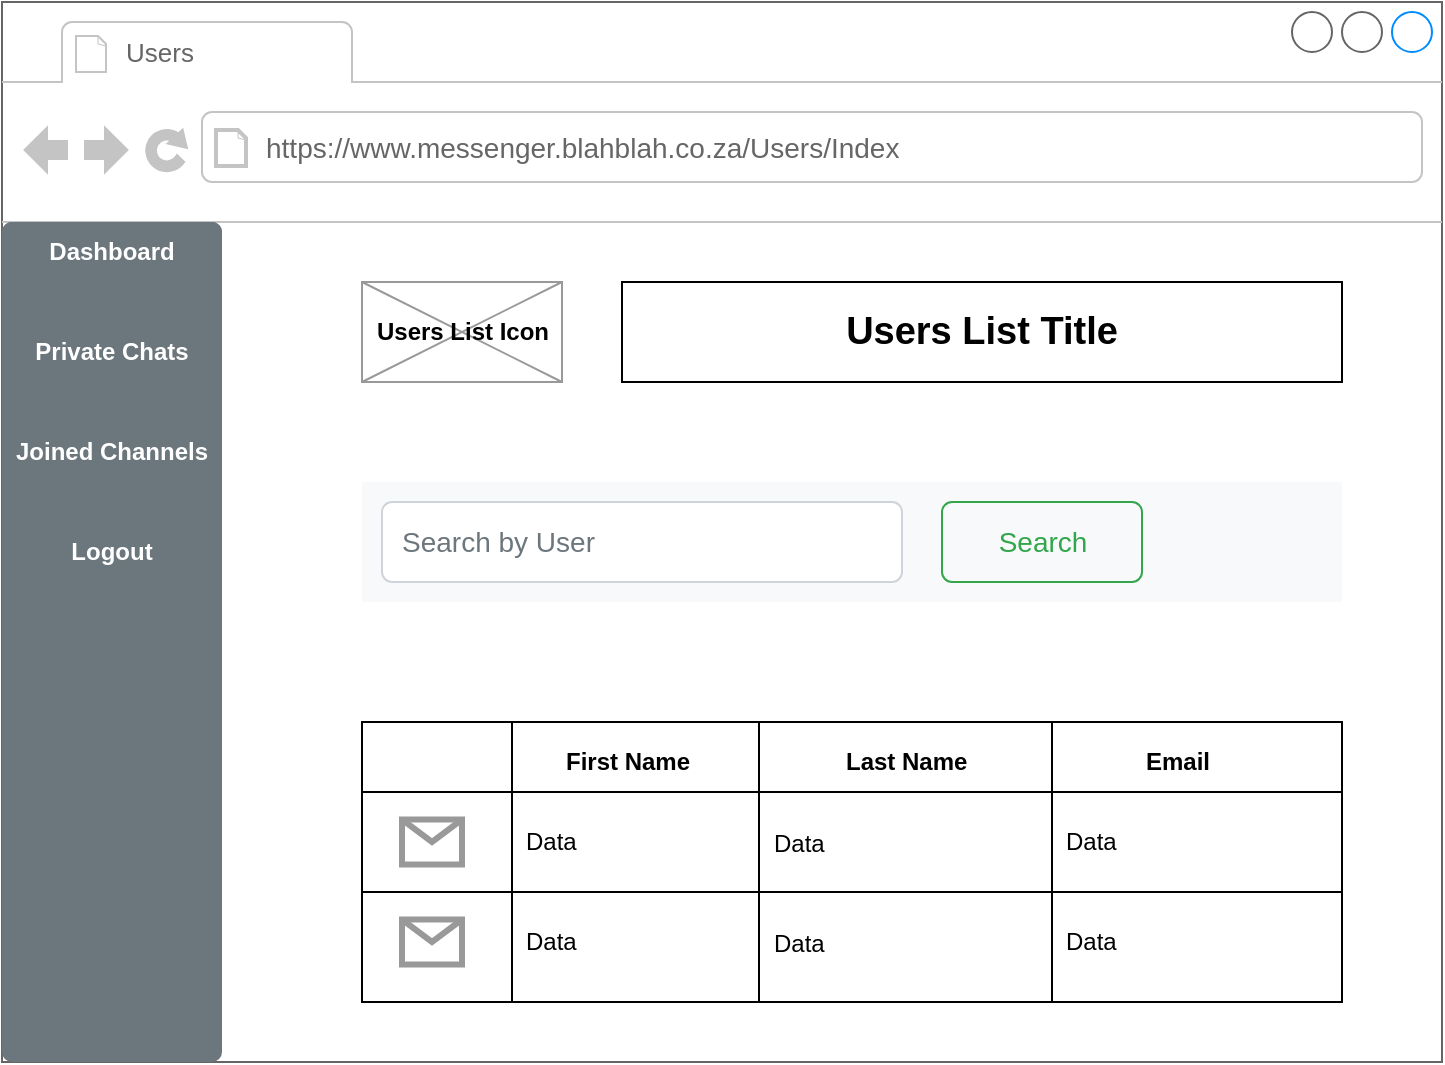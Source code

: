<mxfile version="13.3.5" type="device"><diagram id="tsvzqU6DXO0SFcKl0I4h" name="Page-1"><mxGraphModel dx="1086" dy="806" grid="1" gridSize="10" guides="1" tooltips="1" connect="1" arrows="1" fold="1" page="1" pageScale="1" pageWidth="827" pageHeight="1169" math="0" shadow="0"><root><mxCell id="0"/><mxCell id="1" parent="0"/><mxCell id="QeXJ9FBgyPUMtP8aJwlI-1" value="" style="strokeWidth=1;shadow=0;dashed=0;align=center;html=1;shape=mxgraph.mockup.containers.browserWindow;rSize=0;strokeColor=#666666;strokeColor2=#008cff;strokeColor3=#c4c4c4;mainText=,;recursiveResize=0;" parent="1" vertex="1"><mxGeometry x="40" y="80" width="720" height="530" as="geometry"/></mxCell><mxCell id="QeXJ9FBgyPUMtP8aJwlI-2" value="&lt;font style=&quot;font-size: 13px&quot;&gt;Users&lt;/font&gt;" style="strokeWidth=1;shadow=0;dashed=0;align=center;html=1;shape=mxgraph.mockup.containers.anchor;fontSize=17;fontColor=#666666;align=left;" parent="QeXJ9FBgyPUMtP8aJwlI-1" vertex="1"><mxGeometry x="60" y="12" width="110" height="26" as="geometry"/></mxCell><mxCell id="QeXJ9FBgyPUMtP8aJwlI-3" value="&lt;span style=&quot;font-size: 14px&quot;&gt;https://www.messenger.blahblah.co.za/Users/Index&lt;/span&gt;" style="strokeWidth=1;shadow=0;dashed=0;align=center;html=1;shape=mxgraph.mockup.containers.anchor;rSize=0;fontSize=17;fontColor=#666666;align=left;" parent="QeXJ9FBgyPUMtP8aJwlI-1" vertex="1"><mxGeometry x="130" y="60" width="330" height="26" as="geometry"/></mxCell><mxCell id="QeXJ9FBgyPUMtP8aJwlI-4" value="&lt;b&gt;Users List Icon&lt;/b&gt;" style="verticalLabelPosition=middle;shadow=0;dashed=0;align=center;html=1;verticalAlign=middle;strokeWidth=1;shape=mxgraph.mockup.graphics.simpleIcon;strokeColor=#999999;labelPosition=center;" parent="QeXJ9FBgyPUMtP8aJwlI-1" vertex="1"><mxGeometry x="180" y="140" width="100" height="50" as="geometry"/></mxCell><mxCell id="QeXJ9FBgyPUMtP8aJwlI-5" value="&lt;b&gt;&lt;font style=&quot;font-size: 19px&quot;&gt;Users List Title&lt;/font&gt;&lt;/b&gt;" style="rounded=0;whiteSpace=wrap;html=1;" parent="QeXJ9FBgyPUMtP8aJwlI-1" vertex="1"><mxGeometry x="310" y="140" width="360" height="50" as="geometry"/></mxCell><mxCell id="QeXJ9FBgyPUMtP8aJwlI-6" value="" style="html=1;shadow=0;dashed=0;shape=mxgraph.bootstrap.rrect;rSize=5;strokeColor=none;html=1;whiteSpace=wrap;fillColor=#6C767D;fontColor=#ffffff;" parent="QeXJ9FBgyPUMtP8aJwlI-1" vertex="1"><mxGeometry y="110" width="110" height="420" as="geometry"/></mxCell><mxCell id="QeXJ9FBgyPUMtP8aJwlI-7" value="&lt;font color=&quot;#ffffff&quot;&gt;&lt;b&gt;Dashboard&lt;/b&gt;&lt;/font&gt;" style="strokeColor=inherit;fillColor=inherit;gradientColor=inherit;fontColor=inherit;html=1;shadow=0;dashed=0;shape=mxgraph.bootstrap.topButton;rSize=5;perimeter=none;whiteSpace=wrap;resizeWidth=1;" parent="QeXJ9FBgyPUMtP8aJwlI-6" vertex="1"><mxGeometry width="110.0" height="30" relative="1" as="geometry"/></mxCell><mxCell id="QeXJ9FBgyPUMtP8aJwlI-8" value="&lt;font color=&quot;#ffffff&quot;&gt;&lt;b&gt;Private Chats&lt;/b&gt;&lt;/font&gt;" style="strokeColor=inherit;fillColor=inherit;gradientColor=inherit;fontColor=inherit;html=1;shadow=0;dashed=0;perimeter=none;whiteSpace=wrap;resizeWidth=1;" parent="QeXJ9FBgyPUMtP8aJwlI-6" vertex="1"><mxGeometry width="110.0" height="30" relative="1" as="geometry"><mxPoint y="50" as="offset"/></mxGeometry></mxCell><mxCell id="QeXJ9FBgyPUMtP8aJwlI-9" value="&lt;font color=&quot;#ffffff&quot;&gt;&lt;b&gt;Joined Channels&lt;/b&gt;&lt;/font&gt;" style="strokeColor=inherit;fillColor=inherit;gradientColor=inherit;fontColor=inherit;html=1;shadow=0;dashed=0;perimeter=none;whiteSpace=wrap;resizeWidth=1;" parent="QeXJ9FBgyPUMtP8aJwlI-6" vertex="1"><mxGeometry width="110.0" height="30" relative="1" as="geometry"><mxPoint y="100" as="offset"/></mxGeometry></mxCell><mxCell id="QeXJ9FBgyPUMtP8aJwlI-10" value="&lt;font color=&quot;#ffffff&quot;&gt;&lt;b&gt;Logout&lt;/b&gt;&lt;/font&gt;" style="strokeColor=inherit;fillColor=inherit;gradientColor=inherit;fontColor=inherit;html=1;shadow=0;dashed=0;perimeter=none;whiteSpace=wrap;resizeWidth=1;" parent="QeXJ9FBgyPUMtP8aJwlI-6" vertex="1"><mxGeometry width="110.0" height="30" relative="1" as="geometry"><mxPoint y="150" as="offset"/></mxGeometry></mxCell><mxCell id="QeXJ9FBgyPUMtP8aJwlI-31" value="" style="html=1;shadow=0;dashed=0;fillColor=#F8F9FA;strokeColor=none;fontSize=16;fontColor=#181819;align=left;spacing=15;" parent="QeXJ9FBgyPUMtP8aJwlI-1" vertex="1"><mxGeometry x="180" y="240" width="490" height="60" as="geometry"/></mxCell><mxCell id="QeXJ9FBgyPUMtP8aJwlI-32" value="Search by User" style="html=1;shadow=0;dashed=0;shape=mxgraph.bootstrap.rrect;rSize=5;fontSize=14;fontColor=#6C767D;strokeColor=#CED4DA;fillColor=#ffffff;align=left;spacing=10;" parent="QeXJ9FBgyPUMtP8aJwlI-31" vertex="1"><mxGeometry width="260" height="40" relative="1" as="geometry"><mxPoint x="10" y="10" as="offset"/></mxGeometry></mxCell><mxCell id="QeXJ9FBgyPUMtP8aJwlI-33" value="Search" style="html=1;shadow=0;dashed=0;shape=mxgraph.bootstrap.rrect;rSize=5;fontSize=14;fontColor=#33A64C;strokeColor=#33A64C;fillColor=none;" parent="QeXJ9FBgyPUMtP8aJwlI-31" vertex="1"><mxGeometry width="100" height="40" relative="1" as="geometry"><mxPoint x="290" y="10" as="offset"/></mxGeometry></mxCell><mxCell id="QeXJ9FBgyPUMtP8aJwlI-36" value="" style="rounded=0;whiteSpace=wrap;html=1;" parent="QeXJ9FBgyPUMtP8aJwlI-1" vertex="1"><mxGeometry x="180" y="360" width="490" height="140" as="geometry"/></mxCell><mxCell id="QeXJ9FBgyPUMtP8aJwlI-38" value="" style="line;strokeWidth=1;direction=south;html=1;rotation=-180;" parent="QeXJ9FBgyPUMtP8aJwlI-1" vertex="1"><mxGeometry x="250" y="360" width="10" height="140" as="geometry"/></mxCell><mxCell id="QeXJ9FBgyPUMtP8aJwlI-39" value="" style="line;strokeWidth=1;html=1;" parent="QeXJ9FBgyPUMtP8aJwlI-1" vertex="1"><mxGeometry x="180" y="390" width="490" height="10" as="geometry"/></mxCell><mxCell id="QeXJ9FBgyPUMtP8aJwlI-41" value="" style="line;strokeWidth=1;html=1;" parent="QeXJ9FBgyPUMtP8aJwlI-1" vertex="1"><mxGeometry x="180" y="440" width="490" height="10" as="geometry"/></mxCell><mxCell id="QeXJ9FBgyPUMtP8aJwlI-42" value="&lt;b&gt;First Name&lt;/b&gt;" style="text;html=1;strokeColor=none;fillColor=none;align=left;verticalAlign=middle;whiteSpace=wrap;rounded=0;" parent="QeXJ9FBgyPUMtP8aJwlI-1" vertex="1"><mxGeometry x="280" y="370" width="70" height="20" as="geometry"/></mxCell><mxCell id="QeXJ9FBgyPUMtP8aJwlI-45" value="Data" style="text;html=1;strokeColor=none;fillColor=none;align=left;verticalAlign=middle;whiteSpace=wrap;rounded=0;" parent="QeXJ9FBgyPUMtP8aJwlI-1" vertex="1"><mxGeometry x="260" y="410" width="70" height="20" as="geometry"/></mxCell><mxCell id="QeXJ9FBgyPUMtP8aJwlI-46" value="Data" style="text;html=1;strokeColor=none;fillColor=none;align=left;verticalAlign=middle;whiteSpace=wrap;rounded=0;" parent="QeXJ9FBgyPUMtP8aJwlI-1" vertex="1"><mxGeometry x="260" y="460" width="60" height="20" as="geometry"/></mxCell><mxCell id="QeXJ9FBgyPUMtP8aJwlI-48" value="" style="verticalLabelPosition=bottom;shadow=0;dashed=0;align=center;html=1;verticalAlign=top;strokeWidth=3;shape=mxgraph.mockup.misc.mail2;strokeColor=#999999;fontColor=#000000;fontStyle=0" parent="QeXJ9FBgyPUMtP8aJwlI-1" vertex="1"><mxGeometry x="200" y="408.75" width="30" height="22.5" as="geometry"/></mxCell><mxCell id="QeXJ9FBgyPUMtP8aJwlI-49" value="" style="verticalLabelPosition=bottom;shadow=0;dashed=0;align=center;html=1;verticalAlign=top;strokeWidth=3;shape=mxgraph.mockup.misc.mail2;strokeColor=#999999;fontColor=#000000;fontStyle=0" parent="QeXJ9FBgyPUMtP8aJwlI-1" vertex="1"><mxGeometry x="200" y="458.75" width="30" height="22.5" as="geometry"/></mxCell><mxCell id="1Cl89Eos9qIbnO1R18OI-3" value="&lt;b&gt;Last Name&lt;/b&gt;" style="text;html=1;strokeColor=none;fillColor=none;align=left;verticalAlign=middle;whiteSpace=wrap;rounded=0;" vertex="1" parent="QeXJ9FBgyPUMtP8aJwlI-1"><mxGeometry x="420" y="370" width="70" height="20" as="geometry"/></mxCell><mxCell id="1Cl89Eos9qIbnO1R18OI-4" value="&lt;b&gt;Email&lt;/b&gt;" style="text;html=1;strokeColor=none;fillColor=none;align=left;verticalAlign=middle;whiteSpace=wrap;rounded=0;" vertex="1" parent="QeXJ9FBgyPUMtP8aJwlI-1"><mxGeometry x="570" y="370" width="70" height="20" as="geometry"/></mxCell><mxCell id="1Cl89Eos9qIbnO1R18OI-5" value="" style="line;strokeWidth=1;direction=south;html=1;rotation=-180;" vertex="1" parent="QeXJ9FBgyPUMtP8aJwlI-1"><mxGeometry x="373.5" y="360" width="10" height="140" as="geometry"/></mxCell><mxCell id="1Cl89Eos9qIbnO1R18OI-6" value="" style="line;strokeWidth=1;direction=south;html=1;rotation=-180;" vertex="1" parent="QeXJ9FBgyPUMtP8aJwlI-1"><mxGeometry x="520" y="360" width="10" height="140" as="geometry"/></mxCell><mxCell id="1Cl89Eos9qIbnO1R18OI-7" value="Data" style="text;html=1;strokeColor=none;fillColor=none;align=left;verticalAlign=middle;whiteSpace=wrap;rounded=0;" vertex="1" parent="QeXJ9FBgyPUMtP8aJwlI-1"><mxGeometry x="530" y="460" width="70" height="20" as="geometry"/></mxCell><mxCell id="1Cl89Eos9qIbnO1R18OI-8" value="Data" style="text;html=1;strokeColor=none;fillColor=none;align=left;verticalAlign=middle;whiteSpace=wrap;rounded=0;" vertex="1" parent="QeXJ9FBgyPUMtP8aJwlI-1"><mxGeometry x="383.5" y="461.25" width="70" height="20" as="geometry"/></mxCell><mxCell id="1Cl89Eos9qIbnO1R18OI-9" value="Data" style="text;html=1;strokeColor=none;fillColor=none;align=left;verticalAlign=middle;whiteSpace=wrap;rounded=0;" vertex="1" parent="QeXJ9FBgyPUMtP8aJwlI-1"><mxGeometry x="383.5" y="411.25" width="70" height="20" as="geometry"/></mxCell><mxCell id="1Cl89Eos9qIbnO1R18OI-10" value="Data" style="text;html=1;strokeColor=none;fillColor=none;align=left;verticalAlign=middle;whiteSpace=wrap;rounded=0;" vertex="1" parent="QeXJ9FBgyPUMtP8aJwlI-1"><mxGeometry x="530" y="410" width="70" height="20" as="geometry"/></mxCell></root></mxGraphModel></diagram></mxfile>